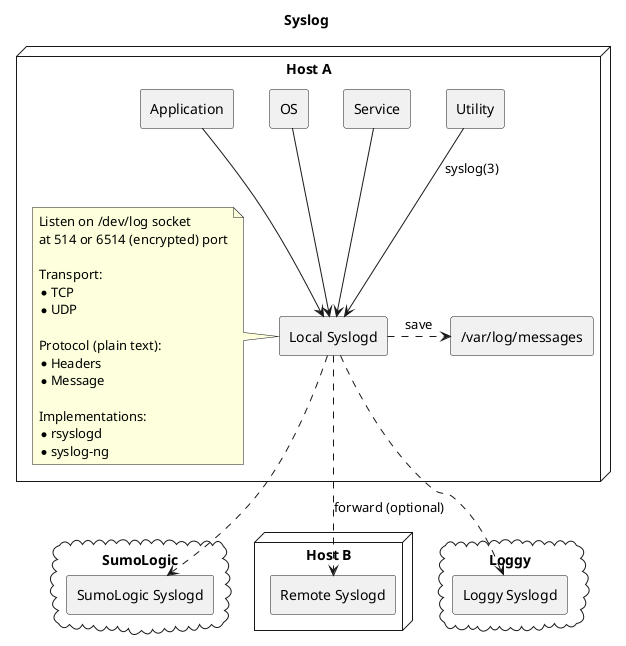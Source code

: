 @startuml
skinparam componentStyle rectangle

title Syslog

node "Host A" {
    [Utility] --> [Local Syslogd] : syslog(3)
    [Service] --> [Local Syslogd]
    [OS] --> [Local Syslogd]
    [Application] --> [Local Syslogd]
    note left of [Local Syslogd]
        Listen on /dev/log socket
        at 514 or 6514 (encrypted) port

        Transport:
        * TCP
        * UDP

        Protocol (plain text):
        * Headers
        * Message

        Implementations:
        * rsyslogd
        * syslog-ng
    end note
    [Local Syslogd] .> [/var/log/messages] : save
}

cloud "SumoLogic" {
    [Local Syslogd] ..> [SumoLogic Syslogd]
}

node "Host B" {
    [Local Syslogd] ..> [Remote Syslogd] : forward (optional)
}

cloud "Loggy" {
    [Local Syslogd] ..> [Loggy Syslogd]
}

@enduml
